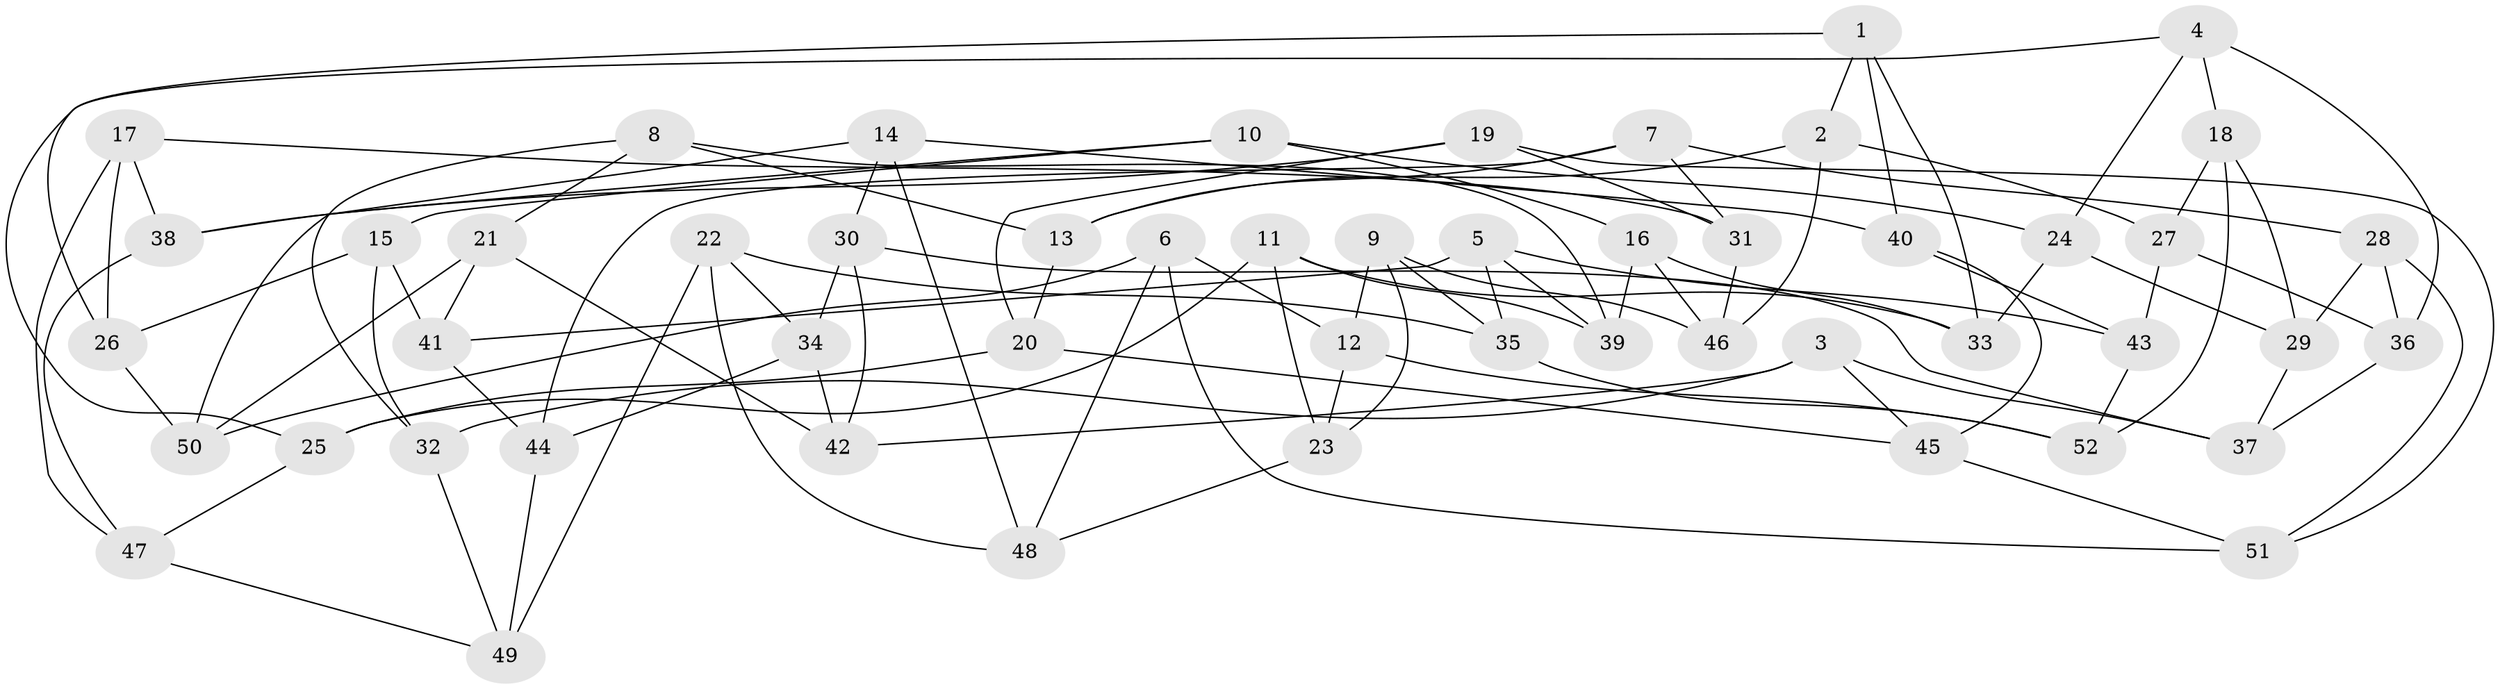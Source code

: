 // Generated by graph-tools (version 1.1) at 2025/59/03/09/25 04:59:03]
// undirected, 52 vertices, 104 edges
graph export_dot {
graph [start="1"]
  node [color=gray90,style=filled];
  1;
  2;
  3;
  4;
  5;
  6;
  7;
  8;
  9;
  10;
  11;
  12;
  13;
  14;
  15;
  16;
  17;
  18;
  19;
  20;
  21;
  22;
  23;
  24;
  25;
  26;
  27;
  28;
  29;
  30;
  31;
  32;
  33;
  34;
  35;
  36;
  37;
  38;
  39;
  40;
  41;
  42;
  43;
  44;
  45;
  46;
  47;
  48;
  49;
  50;
  51;
  52;
  1 -- 26;
  1 -- 2;
  1 -- 33;
  1 -- 40;
  2 -- 27;
  2 -- 13;
  2 -- 46;
  3 -- 32;
  3 -- 42;
  3 -- 37;
  3 -- 45;
  4 -- 24;
  4 -- 18;
  4 -- 25;
  4 -- 36;
  5 -- 41;
  5 -- 35;
  5 -- 43;
  5 -- 39;
  6 -- 12;
  6 -- 51;
  6 -- 50;
  6 -- 48;
  7 -- 44;
  7 -- 31;
  7 -- 28;
  7 -- 13;
  8 -- 39;
  8 -- 21;
  8 -- 32;
  8 -- 13;
  9 -- 35;
  9 -- 12;
  9 -- 46;
  9 -- 23;
  10 -- 38;
  10 -- 24;
  10 -- 16;
  10 -- 15;
  11 -- 25;
  11 -- 23;
  11 -- 39;
  11 -- 33;
  12 -- 23;
  12 -- 52;
  13 -- 20;
  14 -- 50;
  14 -- 48;
  14 -- 40;
  14 -- 30;
  15 -- 32;
  15 -- 26;
  15 -- 41;
  16 -- 46;
  16 -- 39;
  16 -- 33;
  17 -- 31;
  17 -- 26;
  17 -- 47;
  17 -- 38;
  18 -- 52;
  18 -- 29;
  18 -- 27;
  19 -- 20;
  19 -- 31;
  19 -- 51;
  19 -- 38;
  20 -- 45;
  20 -- 25;
  21 -- 42;
  21 -- 50;
  21 -- 41;
  22 -- 48;
  22 -- 34;
  22 -- 35;
  22 -- 49;
  23 -- 48;
  24 -- 33;
  24 -- 29;
  25 -- 47;
  26 -- 50;
  27 -- 36;
  27 -- 43;
  28 -- 29;
  28 -- 51;
  28 -- 36;
  29 -- 37;
  30 -- 37;
  30 -- 42;
  30 -- 34;
  31 -- 46;
  32 -- 49;
  34 -- 44;
  34 -- 42;
  35 -- 52;
  36 -- 37;
  38 -- 47;
  40 -- 45;
  40 -- 43;
  41 -- 44;
  43 -- 52;
  44 -- 49;
  45 -- 51;
  47 -- 49;
}
